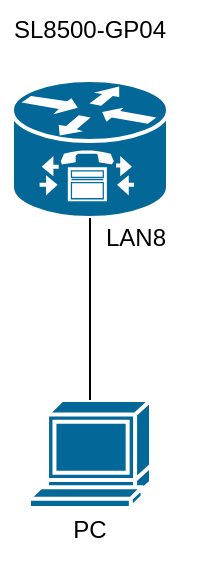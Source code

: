 <mxfile version="24.7.13" pages="2">
  <diagram name="第 1 页" id="1YxiTmqycJQiXIEEKTzq">
    <mxGraphModel dx="1044" dy="613" grid="1" gridSize="10" guides="1" tooltips="1" connect="1" arrows="1" fold="1" page="1" pageScale="1" pageWidth="827" pageHeight="1169" math="0" shadow="0">
      <root>
        <mxCell id="0" />
        <mxCell id="1" parent="0" />
        <mxCell id="lKy5fmWPK9hlf1LeCsQw-2" value="" style="shape=mxgraph.cisco.computers_and_peripherals.terminal;sketch=0;html=1;pointerEvents=1;dashed=0;fillColor=#036897;strokeColor=#ffffff;strokeWidth=2;verticalLabelPosition=bottom;verticalAlign=top;align=center;outlineConnect=0;" vertex="1" parent="1">
          <mxGeometry x="288.5" y="390" width="61" height="54" as="geometry" />
        </mxCell>
        <mxCell id="lKy5fmWPK9hlf1LeCsQw-3" value="" style="shape=mxgraph.cisco.routers.ip_telephony_router;sketch=0;html=1;pointerEvents=1;dashed=0;fillColor=#036897;strokeColor=#ffffff;strokeWidth=2;verticalLabelPosition=bottom;verticalAlign=top;align=center;outlineConnect=0;" vertex="1" parent="1">
          <mxGeometry x="280" y="230" width="78" height="69" as="geometry" />
        </mxCell>
        <mxCell id="lKy5fmWPK9hlf1LeCsQw-4" value="LAN8" style="text;html=1;align=center;verticalAlign=middle;whiteSpace=wrap;rounded=0;" vertex="1" parent="1">
          <mxGeometry x="312" y="294" width="60" height="30" as="geometry" />
        </mxCell>
        <mxCell id="lKy5fmWPK9hlf1LeCsQw-5" value="SL8500-GP04" style="text;html=1;align=center;verticalAlign=middle;whiteSpace=wrap;rounded=0;" vertex="1" parent="1">
          <mxGeometry x="274" y="190" width="90" height="30" as="geometry" />
        </mxCell>
        <mxCell id="lKy5fmWPK9hlf1LeCsQw-6" value="PC" style="text;html=1;align=center;verticalAlign=middle;whiteSpace=wrap;rounded=0;" vertex="1" parent="1">
          <mxGeometry x="274" y="440" width="90" height="30" as="geometry" />
        </mxCell>
        <mxCell id="lKy5fmWPK9hlf1LeCsQw-7" style="edgeStyle=orthogonalEdgeStyle;rounded=0;orthogonalLoop=1;jettySize=auto;html=1;entryX=0.5;entryY=0;entryDx=0;entryDy=0;entryPerimeter=0;endArrow=none;endFill=0;exitX=0.5;exitY=1;exitDx=0;exitDy=0;exitPerimeter=0;" edge="1" parent="1" source="lKy5fmWPK9hlf1LeCsQw-3" target="lKy5fmWPK9hlf1LeCsQw-2">
          <mxGeometry relative="1" as="geometry" />
        </mxCell>
      </root>
    </mxGraphModel>
  </diagram>
  <diagram id="icO13vb0mqmkHHf4-wn3" name="cascade_pbx_topo">
    <mxGraphModel dx="1044" dy="613" grid="1" gridSize="10" guides="1" tooltips="1" connect="1" arrows="1" fold="1" page="1" pageScale="1" pageWidth="827" pageHeight="1169" math="0" shadow="0">
      <root>
        <mxCell id="0" />
        <mxCell id="1" parent="0" />
        <mxCell id="by5dA0bPQGcLcG-1_i2Y-1" value="&lt;font style=&quot;font-size: 18px;&quot;&gt;上级设备&lt;/font&gt;" style="rounded=0;whiteSpace=wrap;html=1;fillColor=#dae8fc;strokeColor=#6c8ebf;" parent="1" vertex="1">
          <mxGeometry x="40" y="250" width="390" height="160" as="geometry" />
        </mxCell>
        <mxCell id="by5dA0bPQGcLcG-1_i2Y-5" value="&lt;font style=&quot;font-size: 18px;&quot;&gt;下级设备&lt;/font&gt;" style="rounded=0;whiteSpace=wrap;html=1;fillColor=#dae8fc;strokeColor=#6c8ebf;" parent="1" vertex="1">
          <mxGeometry x="630" y="250" width="380" height="160" as="geometry" />
        </mxCell>
        <mxCell id="by5dA0bPQGcLcG-1_i2Y-7" value="" style="shape=mxgraph.cisco.misc.axp;sketch=0;html=1;pointerEvents=1;dashed=0;fillColor=#036897;strokeColor=#ffffff;strokeWidth=2;verticalLabelPosition=bottom;verticalAlign=top;align=center;outlineConnect=0;" parent="1" vertex="1">
          <mxGeometry x="372.25" y="480" width="52.5" height="49" as="geometry" />
        </mxCell>
        <mxCell id="by5dA0bPQGcLcG-1_i2Y-8" value="" style="sketch=0;pointerEvents=1;shadow=0;dashed=0;html=1;strokeColor=none;fillColor=#505050;labelPosition=center;verticalLabelPosition=bottom;verticalAlign=top;outlineConnect=0;align=center;shape=mxgraph.office.devices.phone_voip;" parent="1" vertex="1">
          <mxGeometry x="23" y="504" width="57" height="51" as="geometry" />
        </mxCell>
        <mxCell id="by5dA0bPQGcLcG-1_i2Y-12" value="" style="sketch=0;pointerEvents=1;shadow=0;dashed=0;html=1;strokeColor=none;fillColor=#505050;labelPosition=center;verticalLabelPosition=bottom;verticalAlign=top;outlineConnect=0;align=center;shape=mxgraph.office.devices.phone_voip;" parent="1" vertex="1">
          <mxGeometry x="774" y="478" width="57" height="51" as="geometry" />
        </mxCell>
        <mxCell id="by5dA0bPQGcLcG-1_i2Y-14" value="" style="sketch=0;pointerEvents=1;shadow=0;dashed=0;html=1;strokeColor=none;fillColor=#505050;labelPosition=center;verticalLabelPosition=bottom;verticalAlign=top;outlineConnect=0;align=center;shape=mxgraph.office.devices.phone_voip;" parent="1" vertex="1">
          <mxGeometry x="187" y="478" width="57" height="51" as="geometry" />
        </mxCell>
        <mxCell id="by5dA0bPQGcLcG-1_i2Y-15" value="" style="sketch=0;pointerEvents=1;shadow=0;dashed=0;html=1;strokeColor=none;fillColor=#505050;labelPosition=center;verticalLabelPosition=bottom;verticalAlign=top;outlineConnect=0;align=center;shape=mxgraph.office.devices.phone_voip;" parent="1" vertex="1">
          <mxGeometry x="940" y="559" width="57" height="51" as="geometry" />
        </mxCell>
        <mxCell id="by5dA0bPQGcLcG-1_i2Y-16" value="" style="sketch=0;pointerEvents=1;shadow=0;dashed=0;html=1;strokeColor=none;fillColor=#505050;labelPosition=center;verticalLabelPosition=bottom;verticalAlign=top;outlineConnect=0;align=center;shape=mxgraph.office.devices.phone_voip;" parent="1" vertex="1">
          <mxGeometry x="613" y="499" width="57" height="51" as="geometry" />
        </mxCell>
        <mxCell id="by5dA0bPQGcLcG-1_i2Y-23" value="LAN2" style="rounded=0;whiteSpace=wrap;html=1;fillColor=#dae8fc;strokeColor=#6c8ebf;" parent="1" vertex="1">
          <mxGeometry x="80" y="410" width="50" height="40" as="geometry" />
        </mxCell>
        <mxCell id="Ep1STftQRM0y1Ukb86I6-6" style="edgeStyle=orthogonalEdgeStyle;rounded=0;orthogonalLoop=1;jettySize=auto;html=1;exitX=0.5;exitY=1;exitDx=0;exitDy=0;" edge="1" parent="1" source="by5dA0bPQGcLcG-1_i2Y-24" target="by5dA0bPQGcLcG-1_i2Y-14">
          <mxGeometry relative="1" as="geometry" />
        </mxCell>
        <mxCell id="by5dA0bPQGcLcG-1_i2Y-24" value="FXS5" style="rounded=0;whiteSpace=wrap;html=1;fillColor=#d5e8d4;strokeColor=#82b366;" parent="1" vertex="1">
          <mxGeometry x="191" y="410" width="53" height="40" as="geometry" />
        </mxCell>
        <mxCell id="by5dA0bPQGcLcG-1_i2Y-25" value="LAN2" style="rounded=0;whiteSpace=wrap;html=1;fillColor=#dae8fc;strokeColor=#6c8ebf;" parent="1" vertex="1">
          <mxGeometry x="650" y="410" width="53" height="40" as="geometry" />
        </mxCell>
        <mxCell id="by5dA0bPQGcLcG-1_i2Y-26" value="FXS5" style="rounded=0;whiteSpace=wrap;html=1;fillColor=#d5e8d4;strokeColor=#82b366;" parent="1" vertex="1">
          <mxGeometry x="770" y="410" width="53" height="40" as="geometry" />
        </mxCell>
        <mxCell id="by5dA0bPQGcLcG-1_i2Y-27" value="GPON1" style="rounded=0;whiteSpace=wrap;html=1;fillColor=#fff2cc;strokeColor=#d6b656;" parent="1" vertex="1">
          <mxGeometry x="372.25" y="410" width="53" height="40" as="geometry" />
        </mxCell>
        <mxCell id="by5dA0bPQGcLcG-1_i2Y-28" value="" style="shape=mxgraph.cisco.misc.axp;sketch=0;html=1;pointerEvents=1;dashed=0;fillColor=#036897;strokeColor=#ffffff;strokeWidth=2;verticalLabelPosition=bottom;verticalAlign=top;align=center;outlineConnect=0;" parent="1" vertex="1">
          <mxGeometry x="940" y="480" width="52.5" height="49" as="geometry" />
        </mxCell>
        <mxCell id="by5dA0bPQGcLcG-1_i2Y-29" value="GPON1" style="rounded=0;whiteSpace=wrap;html=1;fillColor=#fff2cc;strokeColor=#d6b656;" parent="1" vertex="1">
          <mxGeometry x="940" y="410" width="53" height="40" as="geometry" />
        </mxCell>
        <mxCell id="by5dA0bPQGcLcG-1_i2Y-30" value="" style="sketch=0;pointerEvents=1;shadow=0;dashed=0;html=1;strokeColor=none;fillColor=#505050;labelPosition=center;verticalLabelPosition=bottom;verticalAlign=top;outlineConnect=0;align=center;shape=mxgraph.office.devices.phone_voip;" parent="1" vertex="1">
          <mxGeometry x="380" y="550" width="57" height="51" as="geometry" />
        </mxCell>
        <mxCell id="by5dA0bPQGcLcG-1_i2Y-32" value="" style="endArrow=none;html=1;rounded=0;strokeColor=#7EA6E0;strokeWidth=2;" parent="1" edge="1">
          <mxGeometry width="50" height="50" relative="1" as="geometry">
            <mxPoint x="110" y="160" as="sourcePoint" />
            <mxPoint x="160" y="110" as="targetPoint" />
          </mxGeometry>
        </mxCell>
        <mxCell id="by5dA0bPQGcLcG-1_i2Y-35" value="" style="endArrow=none;html=1;rounded=0;strokeColor=#00CC00;strokeWidth=2;" parent="1" edge="1">
          <mxGeometry width="50" height="50" relative="1" as="geometry">
            <mxPoint x="168" y="170" as="sourcePoint" />
            <mxPoint x="218" y="120" as="targetPoint" />
          </mxGeometry>
        </mxCell>
        <mxCell id="by5dA0bPQGcLcG-1_i2Y-36" value="1001" style="text;html=1;align=center;verticalAlign=middle;whiteSpace=wrap;rounded=0;" parent="1" vertex="1">
          <mxGeometry x="16" y="555" width="60" height="30" as="geometry" />
        </mxCell>
        <mxCell id="by5dA0bPQGcLcG-1_i2Y-37" value="2001" style="text;html=1;align=center;verticalAlign=middle;whiteSpace=wrap;rounded=0;" parent="1" vertex="1">
          <mxGeometry x="179.5" y="529" width="60" height="30" as="geometry" />
        </mxCell>
        <mxCell id="by5dA0bPQGcLcG-1_i2Y-38" value="" style="sketch=0;pointerEvents=1;shadow=0;dashed=0;html=1;strokeColor=none;fillColor=#505050;labelPosition=center;verticalLabelPosition=bottom;verticalAlign=top;outlineConnect=0;align=center;shape=mxgraph.office.devices.phone_voip;" parent="1" vertex="1">
          <mxGeometry x="251.5" y="478" width="57" height="51" as="geometry" />
        </mxCell>
        <mxCell id="Ep1STftQRM0y1Ukb86I6-7" style="edgeStyle=orthogonalEdgeStyle;rounded=0;orthogonalLoop=1;jettySize=auto;html=1;exitX=0.5;exitY=1;exitDx=0;exitDy=0;" edge="1" parent="1" source="by5dA0bPQGcLcG-1_i2Y-39" target="by5dA0bPQGcLcG-1_i2Y-38">
          <mxGeometry relative="1" as="geometry" />
        </mxCell>
        <mxCell id="by5dA0bPQGcLcG-1_i2Y-39" value="FXS6" style="rounded=0;whiteSpace=wrap;html=1;fillColor=#d5e8d4;strokeColor=#82b366;" parent="1" vertex="1">
          <mxGeometry x="255.5" y="410" width="53" height="40" as="geometry" />
        </mxCell>
        <mxCell id="by5dA0bPQGcLcG-1_i2Y-40" value="2002" style="text;html=1;align=center;verticalAlign=middle;whiteSpace=wrap;rounded=0;" parent="1" vertex="1">
          <mxGeometry x="244" y="529" width="60" height="30" as="geometry" />
        </mxCell>
        <mxCell id="by5dA0bPQGcLcG-1_i2Y-41" value="1011" style="text;html=1;align=center;verticalAlign=middle;whiteSpace=wrap;rounded=0;" parent="1" vertex="1">
          <mxGeometry x="630" y="529" width="60" height="30" as="geometry" />
        </mxCell>
        <mxCell id="by5dA0bPQGcLcG-1_i2Y-42" value="" style="sketch=0;pointerEvents=1;shadow=0;dashed=0;html=1;strokeColor=none;fillColor=#505050;labelPosition=center;verticalLabelPosition=bottom;verticalAlign=top;outlineConnect=0;align=center;shape=mxgraph.office.devices.phone_voip;" parent="1" vertex="1">
          <mxGeometry x="839.5" y="478" width="57" height="51" as="geometry" />
        </mxCell>
        <mxCell id="by5dA0bPQGcLcG-1_i2Y-43" value="FXS6" style="rounded=0;whiteSpace=wrap;html=1;fillColor=#d5e8d4;strokeColor=#82b366;" parent="1" vertex="1">
          <mxGeometry x="835.5" y="410" width="53" height="40" as="geometry" />
        </mxCell>
        <mxCell id="by5dA0bPQGcLcG-1_i2Y-44" value="2011" style="text;html=1;align=center;verticalAlign=middle;whiteSpace=wrap;rounded=0;" parent="1" vertex="1">
          <mxGeometry x="770" y="529" width="60" height="30" as="geometry" />
        </mxCell>
        <mxCell id="by5dA0bPQGcLcG-1_i2Y-45" value="2012" style="text;html=1;align=center;verticalAlign=middle;whiteSpace=wrap;rounded=0;" parent="1" vertex="1">
          <mxGeometry x="832" y="529" width="60" height="30" as="geometry" />
        </mxCell>
        <mxCell id="by5dA0bPQGcLcG-1_i2Y-46" value="3001" style="text;html=1;align=center;verticalAlign=middle;whiteSpace=wrap;rounded=0;" parent="1" vertex="1">
          <mxGeometry x="364.75" y="601" width="60" height="30" as="geometry" />
        </mxCell>
        <mxCell id="by5dA0bPQGcLcG-1_i2Y-47" value="301&lt;span style=&quot;background-color: initial;&quot;&gt;1&lt;/span&gt;" style="text;html=1;align=center;verticalAlign=middle;whiteSpace=wrap;rounded=0;" parent="1" vertex="1">
          <mxGeometry x="936.25" y="601" width="60" height="30" as="geometry" />
        </mxCell>
        <mxCell id="by5dA0bPQGcLcG-1_i2Y-48" value="" style="sketch=0;pointerEvents=1;shadow=0;dashed=0;html=1;strokeColor=none;fillColor=#505050;labelPosition=center;verticalLabelPosition=bottom;verticalAlign=top;outlineConnect=0;align=center;shape=mxgraph.office.devices.phone_voip;" parent="1" vertex="1">
          <mxGeometry x="111" y="504" width="57" height="51" as="geometry" />
        </mxCell>
        <mxCell id="by5dA0bPQGcLcG-1_i2Y-49" value="1002" style="text;html=1;align=center;verticalAlign=middle;whiteSpace=wrap;rounded=0;" parent="1" vertex="1">
          <mxGeometry x="104" y="555" width="60" height="30" as="geometry" />
        </mxCell>
        <mxCell id="by5dA0bPQGcLcG-1_i2Y-50" value="" style="sketch=0;pointerEvents=1;shadow=0;dashed=0;html=1;strokeColor=none;fillColor=#505050;labelPosition=center;verticalLabelPosition=bottom;verticalAlign=top;outlineConnect=0;align=center;shape=mxgraph.office.devices.phone_voip;" parent="1" vertex="1">
          <mxGeometry x="683" y="499" width="57" height="51" as="geometry" />
        </mxCell>
        <mxCell id="by5dA0bPQGcLcG-1_i2Y-51" value="1012" style="text;html=1;align=center;verticalAlign=middle;whiteSpace=wrap;rounded=0;" parent="1" vertex="1">
          <mxGeometry x="700" y="529" width="60" height="30" as="geometry" />
        </mxCell>
        <mxCell id="by5dA0bPQGcLcG-1_i2Y-52" value="SSID: sup-ap-roam&lt;div&gt;SSID: sup-ap-alone&lt;br&gt;&lt;/div&gt;" style="text;strokeColor=none;fillColor=none;align=left;verticalAlign=middle;spacingLeft=4;spacingRight=4;overflow=hidden;points=[[0,0.5],[1,0.5]];portConstraint=eastwest;rotatable=0;whiteSpace=wrap;html=1;" parent="1" vertex="1">
          <mxGeometry x="437" y="470" width="133" height="60" as="geometry" />
        </mxCell>
        <mxCell id="by5dA0bPQGcLcG-1_i2Y-53" value="SSID: sub-ap-roam&lt;div&gt;SSID: sub-ap-alone&lt;br&gt;&lt;/div&gt;" style="text;strokeColor=none;fillColor=none;align=left;verticalAlign=middle;spacingLeft=4;spacingRight=4;overflow=hidden;points=[[0,0.5],[1,0.5]];portConstraint=eastwest;rotatable=0;whiteSpace=wrap;html=1;" parent="1" vertex="1">
          <mxGeometry x="1010" y="480" width="130" height="50" as="geometry" />
        </mxCell>
        <mxCell id="Ep1STftQRM0y1Ukb86I6-1" value="" style="endArrow=none;html=1;rounded=0;strokeColor=#EEEE00;strokeWidth=2;shadow=0;" edge="1" parent="1">
          <mxGeometry width="50" height="50" relative="1" as="geometry">
            <mxPoint x="178" y="180" as="sourcePoint" />
            <mxPoint x="228" y="130" as="targetPoint" />
          </mxGeometry>
        </mxCell>
        <mxCell id="Ep1STftQRM0y1Ukb86I6-2" value="" style="endArrow=none;html=1;rounded=0;strokeColor=#eeee00;strokeWidth=6;shadow=0;entryX=0;entryY=0.5;entryDx=0;entryDy=0;exitX=1;exitY=0.5;exitDx=0;exitDy=0;" edge="1" parent="1" source="by5dA0bPQGcLcG-1_i2Y-1" target="by5dA0bPQGcLcG-1_i2Y-5">
          <mxGeometry width="50" height="50" relative="1" as="geometry">
            <mxPoint x="460" y="350" as="sourcePoint" />
            <mxPoint x="480" y="280" as="targetPoint" />
          </mxGeometry>
        </mxCell>
        <mxCell id="Ep1STftQRM0y1Ukb86I6-3" value="" style="endArrow=none;html=1;rounded=0;strokeColor=#7EA6E0;strokeWidth=2;entryX=0.25;entryY=1;entryDx=0;entryDy=0;" edge="1" parent="1" source="by5dA0bPQGcLcG-1_i2Y-8" target="by5dA0bPQGcLcG-1_i2Y-23">
          <mxGeometry width="50" height="50" relative="1" as="geometry">
            <mxPoint x="30" y="620" as="sourcePoint" />
            <mxPoint x="80" y="570" as="targetPoint" />
          </mxGeometry>
        </mxCell>
        <mxCell id="Ep1STftQRM0y1Ukb86I6-5" value="" style="endArrow=none;html=1;rounded=0;strokeColor=#7EA6E0;strokeWidth=2;entryX=0.75;entryY=1;entryDx=0;entryDy=0;" edge="1" parent="1" source="by5dA0bPQGcLcG-1_i2Y-48" target="by5dA0bPQGcLcG-1_i2Y-23">
          <mxGeometry width="50" height="50" relative="1" as="geometry">
            <mxPoint x="75" y="514" as="sourcePoint" />
            <mxPoint x="103" y="460" as="targetPoint" />
          </mxGeometry>
        </mxCell>
        <mxCell id="Ep1STftQRM0y1Ukb86I6-8" value="" style="endArrow=none;html=1;rounded=0;strokeColor=#7EA6E0;strokeWidth=2;entryX=0.25;entryY=1;entryDx=0;entryDy=0;" edge="1" parent="1" source="by5dA0bPQGcLcG-1_i2Y-16" target="by5dA0bPQGcLcG-1_i2Y-25">
          <mxGeometry width="50" height="50" relative="1" as="geometry">
            <mxPoint x="142" y="514" as="sourcePoint" />
            <mxPoint x="128" y="460" as="targetPoint" />
          </mxGeometry>
        </mxCell>
        <mxCell id="Ep1STftQRM0y1Ukb86I6-9" value="" style="endArrow=none;html=1;rounded=0;strokeColor=#7EA6E0;strokeWidth=2;entryX=0.75;entryY=1;entryDx=0;entryDy=0;" edge="1" parent="1" source="by5dA0bPQGcLcG-1_i2Y-50" target="by5dA0bPQGcLcG-1_i2Y-25">
          <mxGeometry width="50" height="50" relative="1" as="geometry">
            <mxPoint x="659" y="509" as="sourcePoint" />
            <mxPoint x="673" y="460" as="targetPoint" />
          </mxGeometry>
        </mxCell>
      </root>
    </mxGraphModel>
  </diagram>
</mxfile>

